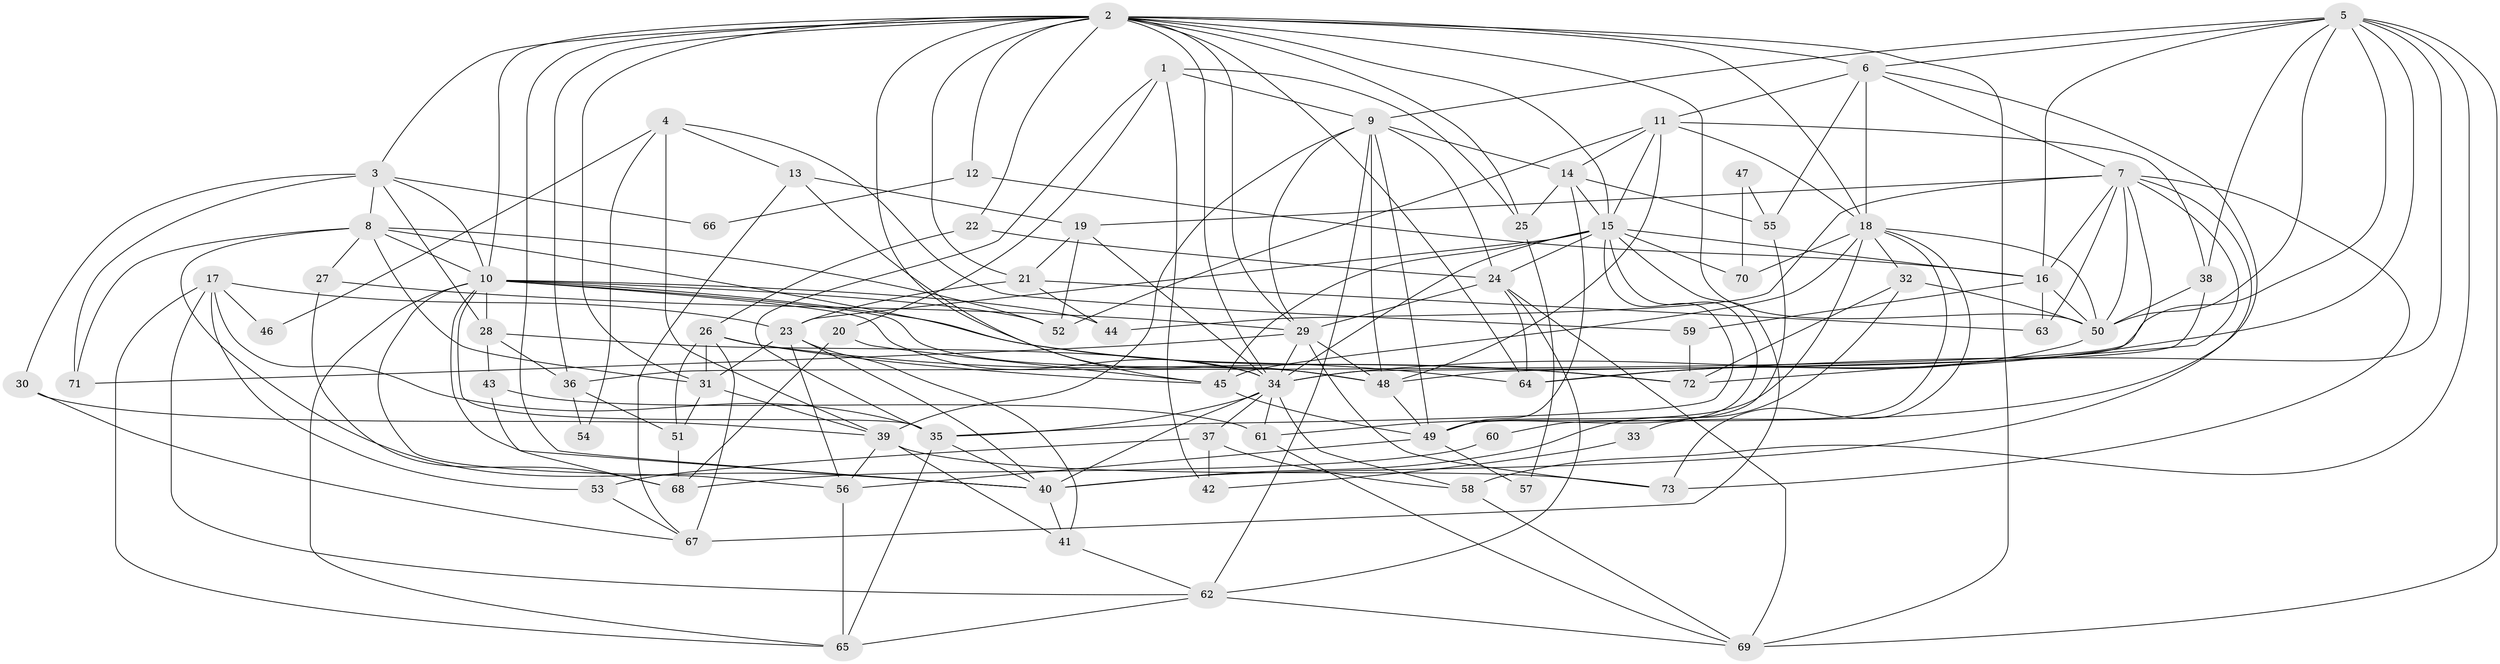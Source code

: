// original degree distribution, {5: 0.18620689655172415, 6: 0.07586206896551724, 3: 0.31724137931034485, 8: 0.020689655172413793, 4: 0.2206896551724138, 2: 0.1310344827586207, 7: 0.041379310344827586, 9: 0.006896551724137931}
// Generated by graph-tools (version 1.1) at 2025/36/03/09/25 02:36:02]
// undirected, 73 vertices, 201 edges
graph export_dot {
graph [start="1"]
  node [color=gray90,style=filled];
  1;
  2;
  3;
  4;
  5;
  6;
  7;
  8;
  9;
  10;
  11;
  12;
  13;
  14;
  15;
  16;
  17;
  18;
  19;
  20;
  21;
  22;
  23;
  24;
  25;
  26;
  27;
  28;
  29;
  30;
  31;
  32;
  33;
  34;
  35;
  36;
  37;
  38;
  39;
  40;
  41;
  42;
  43;
  44;
  45;
  46;
  47;
  48;
  49;
  50;
  51;
  52;
  53;
  54;
  55;
  56;
  57;
  58;
  59;
  60;
  61;
  62;
  63;
  64;
  65;
  66;
  67;
  68;
  69;
  70;
  71;
  72;
  73;
  1 -- 9 [weight=1.0];
  1 -- 20 [weight=1.0];
  1 -- 25 [weight=1.0];
  1 -- 35 [weight=1.0];
  1 -- 42 [weight=1.0];
  2 -- 3 [weight=1.0];
  2 -- 6 [weight=1.0];
  2 -- 10 [weight=1.0];
  2 -- 12 [weight=1.0];
  2 -- 15 [weight=1.0];
  2 -- 18 [weight=1.0];
  2 -- 21 [weight=1.0];
  2 -- 22 [weight=1.0];
  2 -- 25 [weight=1.0];
  2 -- 29 [weight=1.0];
  2 -- 31 [weight=1.0];
  2 -- 34 [weight=1.0];
  2 -- 36 [weight=1.0];
  2 -- 40 [weight=1.0];
  2 -- 45 [weight=1.0];
  2 -- 50 [weight=1.0];
  2 -- 64 [weight=1.0];
  2 -- 69 [weight=1.0];
  3 -- 8 [weight=1.0];
  3 -- 10 [weight=1.0];
  3 -- 28 [weight=1.0];
  3 -- 30 [weight=1.0];
  3 -- 66 [weight=1.0];
  3 -- 71 [weight=1.0];
  4 -- 13 [weight=1.0];
  4 -- 39 [weight=1.0];
  4 -- 46 [weight=1.0];
  4 -- 54 [weight=1.0];
  4 -- 59 [weight=1.0];
  5 -- 6 [weight=1.0];
  5 -- 9 [weight=1.0];
  5 -- 16 [weight=1.0];
  5 -- 34 [weight=1.0];
  5 -- 36 [weight=1.0];
  5 -- 38 [weight=1.0];
  5 -- 50 [weight=1.0];
  5 -- 58 [weight=1.0];
  5 -- 64 [weight=1.0];
  5 -- 69 [weight=1.0];
  6 -- 7 [weight=1.0];
  6 -- 11 [weight=1.0];
  6 -- 18 [weight=1.0];
  6 -- 55 [weight=1.0];
  6 -- 61 [weight=1.0];
  7 -- 16 [weight=1.0];
  7 -- 19 [weight=1.0];
  7 -- 34 [weight=1.0];
  7 -- 40 [weight=1.0];
  7 -- 44 [weight=1.0];
  7 -- 50 [weight=1.0];
  7 -- 63 [weight=1.0];
  7 -- 72 [weight=1.0];
  7 -- 73 [weight=1.0];
  8 -- 10 [weight=1.0];
  8 -- 27 [weight=1.0];
  8 -- 31 [weight=1.0];
  8 -- 40 [weight=1.0];
  8 -- 52 [weight=1.0];
  8 -- 64 [weight=1.0];
  8 -- 71 [weight=1.0];
  9 -- 14 [weight=1.0];
  9 -- 24 [weight=1.0];
  9 -- 29 [weight=1.0];
  9 -- 39 [weight=1.0];
  9 -- 48 [weight=3.0];
  9 -- 49 [weight=1.0];
  9 -- 62 [weight=1.0];
  10 -- 28 [weight=1.0];
  10 -- 34 [weight=1.0];
  10 -- 35 [weight=1.0];
  10 -- 40 [weight=1.0];
  10 -- 44 [weight=1.0];
  10 -- 48 [weight=1.0];
  10 -- 52 [weight=1.0];
  10 -- 56 [weight=1.0];
  10 -- 65 [weight=1.0];
  10 -- 72 [weight=1.0];
  11 -- 14 [weight=1.0];
  11 -- 15 [weight=2.0];
  11 -- 18 [weight=1.0];
  11 -- 38 [weight=1.0];
  11 -- 48 [weight=1.0];
  11 -- 52 [weight=1.0];
  12 -- 16 [weight=1.0];
  12 -- 66 [weight=1.0];
  13 -- 19 [weight=1.0];
  13 -- 48 [weight=1.0];
  13 -- 67 [weight=1.0];
  14 -- 15 [weight=2.0];
  14 -- 25 [weight=1.0];
  14 -- 49 [weight=1.0];
  14 -- 55 [weight=1.0];
  15 -- 16 [weight=1.0];
  15 -- 23 [weight=1.0];
  15 -- 24 [weight=1.0];
  15 -- 34 [weight=1.0];
  15 -- 35 [weight=1.0];
  15 -- 45 [weight=1.0];
  15 -- 49 [weight=1.0];
  15 -- 67 [weight=2.0];
  15 -- 70 [weight=1.0];
  16 -- 50 [weight=1.0];
  16 -- 59 [weight=1.0];
  16 -- 63 [weight=1.0];
  17 -- 23 [weight=1.0];
  17 -- 35 [weight=1.0];
  17 -- 46 [weight=1.0];
  17 -- 53 [weight=1.0];
  17 -- 62 [weight=1.0];
  17 -- 65 [weight=1.0];
  18 -- 32 [weight=1.0];
  18 -- 33 [weight=1.0];
  18 -- 45 [weight=1.0];
  18 -- 49 [weight=1.0];
  18 -- 50 [weight=1.0];
  18 -- 70 [weight=2.0];
  18 -- 73 [weight=1.0];
  19 -- 21 [weight=1.0];
  19 -- 34 [weight=1.0];
  19 -- 52 [weight=1.0];
  20 -- 45 [weight=1.0];
  20 -- 68 [weight=1.0];
  21 -- 23 [weight=1.0];
  21 -- 44 [weight=1.0];
  21 -- 63 [weight=1.0];
  22 -- 24 [weight=2.0];
  22 -- 26 [weight=1.0];
  23 -- 31 [weight=1.0];
  23 -- 40 [weight=1.0];
  23 -- 41 [weight=1.0];
  23 -- 56 [weight=1.0];
  24 -- 29 [weight=1.0];
  24 -- 62 [weight=1.0];
  24 -- 64 [weight=1.0];
  24 -- 69 [weight=1.0];
  25 -- 57 [weight=1.0];
  26 -- 31 [weight=1.0];
  26 -- 45 [weight=1.0];
  26 -- 51 [weight=2.0];
  26 -- 67 [weight=1.0];
  26 -- 72 [weight=1.0];
  27 -- 29 [weight=1.0];
  27 -- 68 [weight=1.0];
  28 -- 34 [weight=1.0];
  28 -- 36 [weight=1.0];
  28 -- 43 [weight=1.0];
  29 -- 34 [weight=4.0];
  29 -- 48 [weight=1.0];
  29 -- 71 [weight=1.0];
  29 -- 73 [weight=1.0];
  30 -- 39 [weight=1.0];
  30 -- 67 [weight=1.0];
  31 -- 39 [weight=2.0];
  31 -- 51 [weight=1.0];
  32 -- 40 [weight=1.0];
  32 -- 50 [weight=1.0];
  32 -- 72 [weight=1.0];
  33 -- 42 [weight=1.0];
  34 -- 35 [weight=1.0];
  34 -- 37 [weight=1.0];
  34 -- 40 [weight=1.0];
  34 -- 58 [weight=1.0];
  34 -- 61 [weight=1.0];
  35 -- 40 [weight=1.0];
  35 -- 65 [weight=1.0];
  36 -- 51 [weight=1.0];
  36 -- 54 [weight=1.0];
  37 -- 42 [weight=1.0];
  37 -- 53 [weight=1.0];
  37 -- 58 [weight=1.0];
  38 -- 48 [weight=1.0];
  38 -- 50 [weight=4.0];
  39 -- 41 [weight=1.0];
  39 -- 56 [weight=1.0];
  39 -- 73 [weight=1.0];
  40 -- 41 [weight=1.0];
  41 -- 62 [weight=1.0];
  43 -- 61 [weight=1.0];
  43 -- 68 [weight=1.0];
  45 -- 49 [weight=1.0];
  47 -- 55 [weight=1.0];
  47 -- 70 [weight=1.0];
  48 -- 49 [weight=1.0];
  49 -- 56 [weight=1.0];
  49 -- 57 [weight=1.0];
  50 -- 64 [weight=1.0];
  51 -- 68 [weight=1.0];
  53 -- 67 [weight=1.0];
  55 -- 60 [weight=1.0];
  56 -- 65 [weight=1.0];
  58 -- 69 [weight=1.0];
  59 -- 72 [weight=1.0];
  60 -- 68 [weight=1.0];
  61 -- 69 [weight=1.0];
  62 -- 65 [weight=1.0];
  62 -- 69 [weight=1.0];
}
